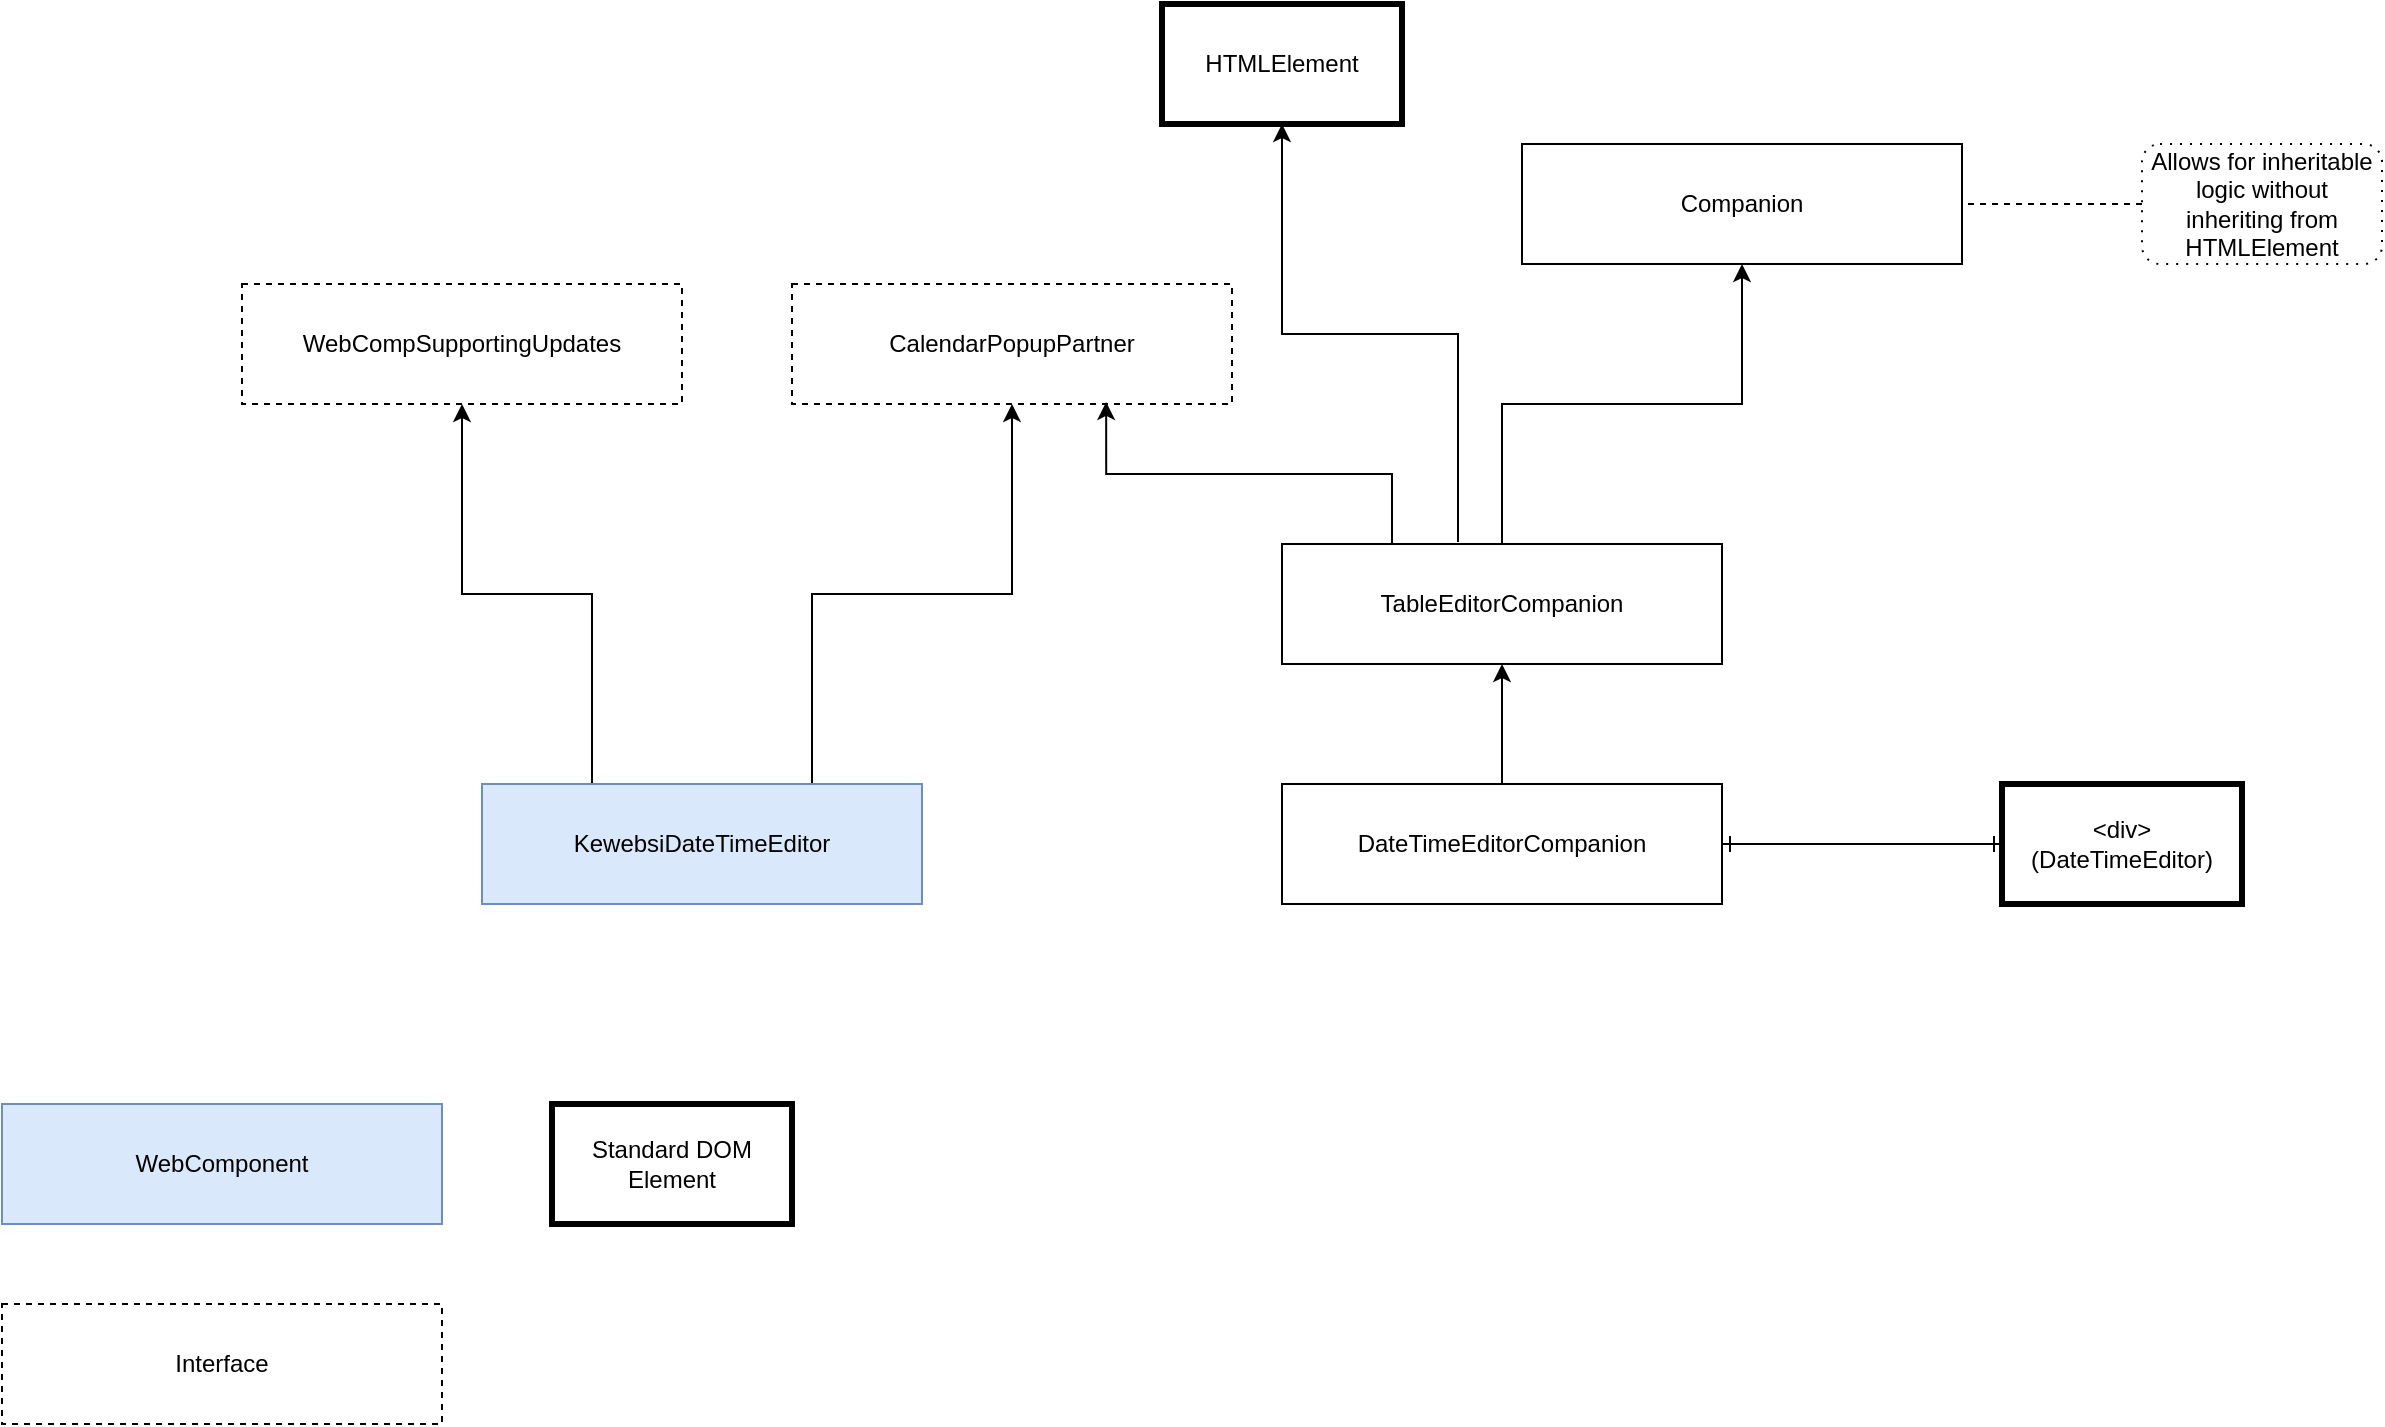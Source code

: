 <mxfile version="24.1.0" type="device">
  <diagram name="Page-1" id="a3R0bDNkaP9m69sfv3XA">
    <mxGraphModel dx="1341" dy="988" grid="1" gridSize="10" guides="1" tooltips="1" connect="1" arrows="1" fold="1" page="1" pageScale="1" pageWidth="1169" pageHeight="827" math="0" shadow="0">
      <root>
        <mxCell id="0" />
        <mxCell id="1" parent="0" />
        <mxCell id="t2xG3UqDEb84y6zb--pm-3" style="edgeStyle=orthogonalEdgeStyle;rounded=0;orthogonalLoop=1;jettySize=auto;html=1;exitX=0.25;exitY=0;exitDx=0;exitDy=0;" edge="1" parent="1" source="t2xG3UqDEb84y6zb--pm-1" target="t2xG3UqDEb84y6zb--pm-2">
          <mxGeometry relative="1" as="geometry" />
        </mxCell>
        <mxCell id="t2xG3UqDEb84y6zb--pm-5" style="edgeStyle=orthogonalEdgeStyle;rounded=0;orthogonalLoop=1;jettySize=auto;html=1;exitX=0.75;exitY=0;exitDx=0;exitDy=0;" edge="1" parent="1" source="t2xG3UqDEb84y6zb--pm-1" target="t2xG3UqDEb84y6zb--pm-4">
          <mxGeometry relative="1" as="geometry" />
        </mxCell>
        <mxCell id="t2xG3UqDEb84y6zb--pm-1" value="KewebsiDateTimeEditor" style="rounded=0;whiteSpace=wrap;html=1;fillColor=#dae8fc;strokeColor=#6c8ebf;" vertex="1" parent="1">
          <mxGeometry x="320" y="480" width="220" height="60" as="geometry" />
        </mxCell>
        <mxCell id="t2xG3UqDEb84y6zb--pm-2" value="WebCompSupportingUpdates" style="rounded=0;whiteSpace=wrap;html=1;dashed=1;" vertex="1" parent="1">
          <mxGeometry x="200" y="230" width="220" height="60" as="geometry" />
        </mxCell>
        <mxCell id="t2xG3UqDEb84y6zb--pm-4" value="CalendarPopupPartner" style="rounded=0;whiteSpace=wrap;html=1;dashed=1;" vertex="1" parent="1">
          <mxGeometry x="475" y="230" width="220" height="60" as="geometry" />
        </mxCell>
        <mxCell id="t2xG3UqDEb84y6zb--pm-8" style="edgeStyle=orthogonalEdgeStyle;rounded=0;orthogonalLoop=1;jettySize=auto;html=1;" edge="1" parent="1" source="t2xG3UqDEb84y6zb--pm-6" target="t2xG3UqDEb84y6zb--pm-7">
          <mxGeometry relative="1" as="geometry" />
        </mxCell>
        <mxCell id="t2xG3UqDEb84y6zb--pm-21" style="edgeStyle=orthogonalEdgeStyle;rounded=0;orthogonalLoop=1;jettySize=auto;html=1;exitX=1;exitY=0.5;exitDx=0;exitDy=0;entryX=0;entryY=0.5;entryDx=0;entryDy=0;startArrow=ERone;startFill=0;endArrow=ERone;endFill=0;" edge="1" parent="1" source="t2xG3UqDEb84y6zb--pm-6" target="t2xG3UqDEb84y6zb--pm-20">
          <mxGeometry relative="1" as="geometry" />
        </mxCell>
        <mxCell id="t2xG3UqDEb84y6zb--pm-6" value="DateTimeEditorCompanion" style="rounded=0;whiteSpace=wrap;html=1;" vertex="1" parent="1">
          <mxGeometry x="720" y="480" width="220" height="60" as="geometry" />
        </mxCell>
        <mxCell id="t2xG3UqDEb84y6zb--pm-11" style="edgeStyle=orthogonalEdgeStyle;rounded=0;orthogonalLoop=1;jettySize=auto;html=1;exitX=0.5;exitY=0;exitDx=0;exitDy=0;" edge="1" parent="1" source="t2xG3UqDEb84y6zb--pm-7" target="t2xG3UqDEb84y6zb--pm-10">
          <mxGeometry relative="1" as="geometry" />
        </mxCell>
        <mxCell id="t2xG3UqDEb84y6zb--pm-16" style="edgeStyle=orthogonalEdgeStyle;rounded=0;orthogonalLoop=1;jettySize=auto;html=1;exitX=0.4;exitY=-0.017;exitDx=0;exitDy=0;exitPerimeter=0;" edge="1" parent="1" source="t2xG3UqDEb84y6zb--pm-7" target="t2xG3UqDEb84y6zb--pm-15">
          <mxGeometry relative="1" as="geometry" />
        </mxCell>
        <mxCell id="t2xG3UqDEb84y6zb--pm-7" value="TableEditorCompanion" style="rounded=0;whiteSpace=wrap;html=1;" vertex="1" parent="1">
          <mxGeometry x="720" y="360" width="220" height="60" as="geometry" />
        </mxCell>
        <mxCell id="t2xG3UqDEb84y6zb--pm-9" style="edgeStyle=orthogonalEdgeStyle;rounded=0;orthogonalLoop=1;jettySize=auto;html=1;exitX=0.25;exitY=0;exitDx=0;exitDy=0;entryX=0.714;entryY=0.983;entryDx=0;entryDy=0;entryPerimeter=0;" edge="1" parent="1" source="t2xG3UqDEb84y6zb--pm-7" target="t2xG3UqDEb84y6zb--pm-4">
          <mxGeometry relative="1" as="geometry" />
        </mxCell>
        <mxCell id="t2xG3UqDEb84y6zb--pm-10" value="Companion" style="rounded=0;whiteSpace=wrap;html=1;" vertex="1" parent="1">
          <mxGeometry x="840" y="160" width="220" height="60" as="geometry" />
        </mxCell>
        <mxCell id="t2xG3UqDEb84y6zb--pm-14" style="edgeStyle=orthogonalEdgeStyle;rounded=0;orthogonalLoop=1;jettySize=auto;html=1;exitX=0;exitY=0.5;exitDx=0;exitDy=0;endArrow=none;endFill=0;dashed=1;" edge="1" parent="1" source="t2xG3UqDEb84y6zb--pm-13" target="t2xG3UqDEb84y6zb--pm-10">
          <mxGeometry relative="1" as="geometry" />
        </mxCell>
        <mxCell id="t2xG3UqDEb84y6zb--pm-13" value="Allows for inheritable logic without inheriting from HTMLElement" style="rounded=1;whiteSpace=wrap;html=1;dashed=1;dashPattern=1 4;" vertex="1" parent="1">
          <mxGeometry x="1150" y="160" width="120" height="60" as="geometry" />
        </mxCell>
        <mxCell id="t2xG3UqDEb84y6zb--pm-15" value="HTMLElement" style="rounded=0;whiteSpace=wrap;html=1;strokeWidth=3;" vertex="1" parent="1">
          <mxGeometry x="660" y="90" width="120" height="60" as="geometry" />
        </mxCell>
        <mxCell id="t2xG3UqDEb84y6zb--pm-17" value="WebComponent" style="rounded=0;whiteSpace=wrap;html=1;fillColor=#dae8fc;strokeColor=#6c8ebf;" vertex="1" parent="1">
          <mxGeometry x="80" y="640" width="220" height="60" as="geometry" />
        </mxCell>
        <mxCell id="t2xG3UqDEb84y6zb--pm-18" value="Interface" style="rounded=0;whiteSpace=wrap;html=1;dashed=1;" vertex="1" parent="1">
          <mxGeometry x="80" y="740" width="220" height="60" as="geometry" />
        </mxCell>
        <mxCell id="t2xG3UqDEb84y6zb--pm-19" value="Standard DOM Element" style="rounded=0;whiteSpace=wrap;html=1;strokeWidth=3;" vertex="1" parent="1">
          <mxGeometry x="355" y="640" width="120" height="60" as="geometry" />
        </mxCell>
        <mxCell id="t2xG3UqDEb84y6zb--pm-20" value="&amp;lt;div&amp;gt; (DateTimeEditor)" style="rounded=0;whiteSpace=wrap;html=1;strokeWidth=3;" vertex="1" parent="1">
          <mxGeometry x="1080" y="480" width="120" height="60" as="geometry" />
        </mxCell>
      </root>
    </mxGraphModel>
  </diagram>
</mxfile>

